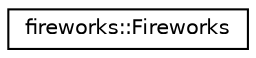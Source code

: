 digraph "Graphical Class Hierarchy"
{
 // LATEX_PDF_SIZE
  edge [fontname="Helvetica",fontsize="10",labelfontname="Helvetica",labelfontsize="10"];
  node [fontname="Helvetica",fontsize="10",shape=record];
  rankdir="LR";
  Node0 [label="fireworks::Fireworks",height=0.2,width=0.4,color="black", fillcolor="white", style="filled",URL="$classfireworks_1_1_fireworks.html",tooltip="The Game class to use the Fireworks Engine."];
}
